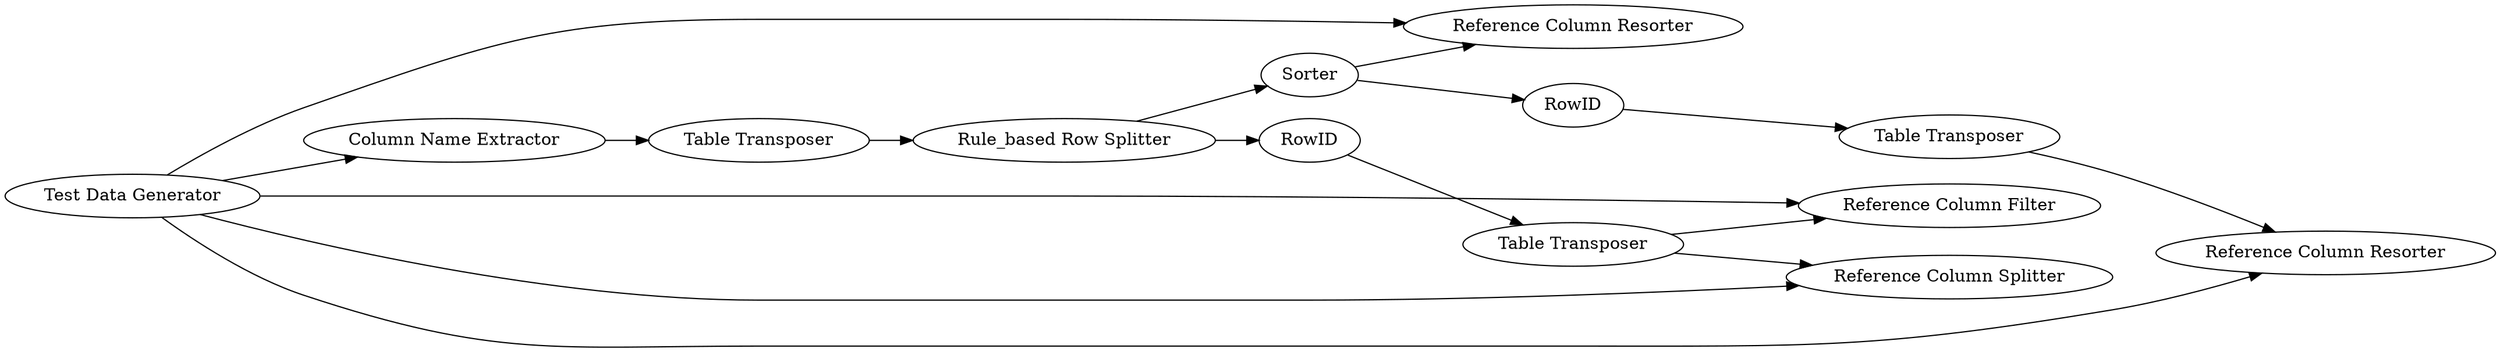 digraph {
	1 -> 17
	12 -> 10
	1 -> 2
	14 -> 8
	8 -> 9
	11 -> 14
	1 -> 10
	8 -> 7
	13 -> 17
	4 -> 12
	3 -> 11
	13 -> 4
	1 -> 9
	1 -> 7
	2 -> 3
	11 -> 13
	14 [label=RowID]
	13 [label=Sorter]
	1 [label="Test Data Generator"]
	7 [label="Reference Column Splitter"]
	9 [label="Reference Column Filter"]
	11 [label="Rule_based Row Splitter"]
	4 [label=RowID]
	8 [label="Table Transposer"]
	12 [label="Table Transposer"]
	17 [label="Reference Column Resorter"]
	3 [label="Table Transposer"]
	2 [label="Column Name Extractor"]
	10 [label="Reference Column Resorter"]
	rankdir=LR
}
